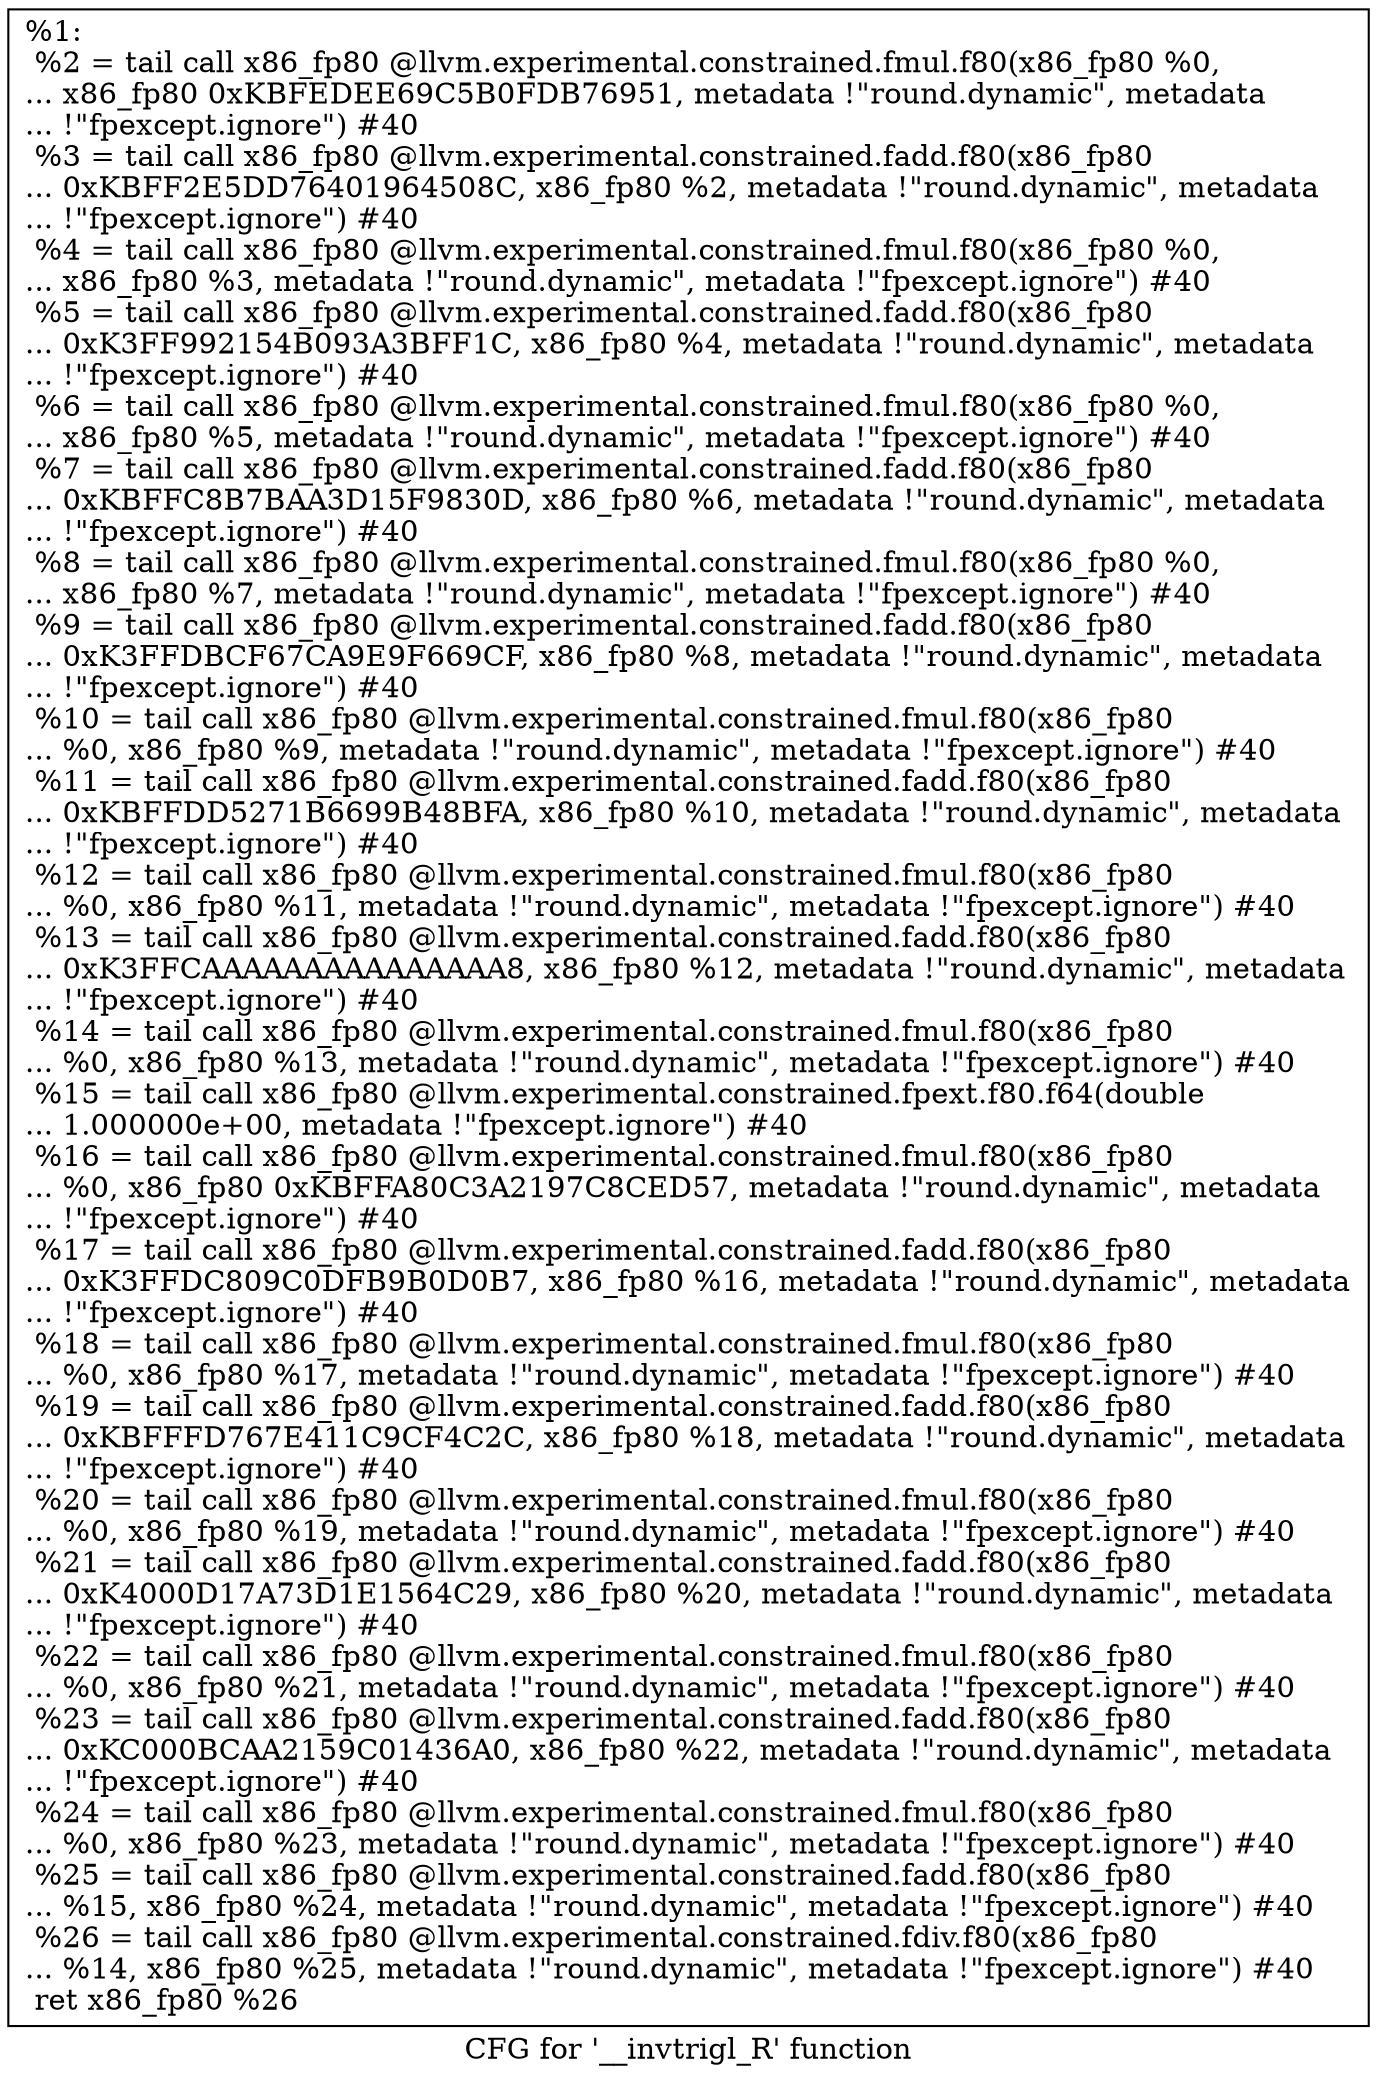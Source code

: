 digraph "CFG for '__invtrigl_R' function" {
	label="CFG for '__invtrigl_R' function";

	Node0x19c9250 [shape=record,label="{%1:\l  %2 = tail call x86_fp80 @llvm.experimental.constrained.fmul.f80(x86_fp80 %0,\l... x86_fp80 0xKBFEDEE69C5B0FDB76951, metadata !\"round.dynamic\", metadata\l... !\"fpexcept.ignore\") #40\l  %3 = tail call x86_fp80 @llvm.experimental.constrained.fadd.f80(x86_fp80\l... 0xKBFF2E5DD76401964508C, x86_fp80 %2, metadata !\"round.dynamic\", metadata\l... !\"fpexcept.ignore\") #40\l  %4 = tail call x86_fp80 @llvm.experimental.constrained.fmul.f80(x86_fp80 %0,\l... x86_fp80 %3, metadata !\"round.dynamic\", metadata !\"fpexcept.ignore\") #40\l  %5 = tail call x86_fp80 @llvm.experimental.constrained.fadd.f80(x86_fp80\l... 0xK3FF992154B093A3BFF1C, x86_fp80 %4, metadata !\"round.dynamic\", metadata\l... !\"fpexcept.ignore\") #40\l  %6 = tail call x86_fp80 @llvm.experimental.constrained.fmul.f80(x86_fp80 %0,\l... x86_fp80 %5, metadata !\"round.dynamic\", metadata !\"fpexcept.ignore\") #40\l  %7 = tail call x86_fp80 @llvm.experimental.constrained.fadd.f80(x86_fp80\l... 0xKBFFC8B7BAA3D15F9830D, x86_fp80 %6, metadata !\"round.dynamic\", metadata\l... !\"fpexcept.ignore\") #40\l  %8 = tail call x86_fp80 @llvm.experimental.constrained.fmul.f80(x86_fp80 %0,\l... x86_fp80 %7, metadata !\"round.dynamic\", metadata !\"fpexcept.ignore\") #40\l  %9 = tail call x86_fp80 @llvm.experimental.constrained.fadd.f80(x86_fp80\l... 0xK3FFDBCF67CA9E9F669CF, x86_fp80 %8, metadata !\"round.dynamic\", metadata\l... !\"fpexcept.ignore\") #40\l  %10 = tail call x86_fp80 @llvm.experimental.constrained.fmul.f80(x86_fp80\l... %0, x86_fp80 %9, metadata !\"round.dynamic\", metadata !\"fpexcept.ignore\") #40\l  %11 = tail call x86_fp80 @llvm.experimental.constrained.fadd.f80(x86_fp80\l... 0xKBFFDD5271B6699B48BFA, x86_fp80 %10, metadata !\"round.dynamic\", metadata\l... !\"fpexcept.ignore\") #40\l  %12 = tail call x86_fp80 @llvm.experimental.constrained.fmul.f80(x86_fp80\l... %0, x86_fp80 %11, metadata !\"round.dynamic\", metadata !\"fpexcept.ignore\") #40\l  %13 = tail call x86_fp80 @llvm.experimental.constrained.fadd.f80(x86_fp80\l... 0xK3FFCAAAAAAAAAAAAAAA8, x86_fp80 %12, metadata !\"round.dynamic\", metadata\l... !\"fpexcept.ignore\") #40\l  %14 = tail call x86_fp80 @llvm.experimental.constrained.fmul.f80(x86_fp80\l... %0, x86_fp80 %13, metadata !\"round.dynamic\", metadata !\"fpexcept.ignore\") #40\l  %15 = tail call x86_fp80 @llvm.experimental.constrained.fpext.f80.f64(double\l... 1.000000e+00, metadata !\"fpexcept.ignore\") #40\l  %16 = tail call x86_fp80 @llvm.experimental.constrained.fmul.f80(x86_fp80\l... %0, x86_fp80 0xKBFFA80C3A2197C8CED57, metadata !\"round.dynamic\", metadata\l... !\"fpexcept.ignore\") #40\l  %17 = tail call x86_fp80 @llvm.experimental.constrained.fadd.f80(x86_fp80\l... 0xK3FFDC809C0DFB9B0D0B7, x86_fp80 %16, metadata !\"round.dynamic\", metadata\l... !\"fpexcept.ignore\") #40\l  %18 = tail call x86_fp80 @llvm.experimental.constrained.fmul.f80(x86_fp80\l... %0, x86_fp80 %17, metadata !\"round.dynamic\", metadata !\"fpexcept.ignore\") #40\l  %19 = tail call x86_fp80 @llvm.experimental.constrained.fadd.f80(x86_fp80\l... 0xKBFFFD767E411C9CF4C2C, x86_fp80 %18, metadata !\"round.dynamic\", metadata\l... !\"fpexcept.ignore\") #40\l  %20 = tail call x86_fp80 @llvm.experimental.constrained.fmul.f80(x86_fp80\l... %0, x86_fp80 %19, metadata !\"round.dynamic\", metadata !\"fpexcept.ignore\") #40\l  %21 = tail call x86_fp80 @llvm.experimental.constrained.fadd.f80(x86_fp80\l... 0xK4000D17A73D1E1564C29, x86_fp80 %20, metadata !\"round.dynamic\", metadata\l... !\"fpexcept.ignore\") #40\l  %22 = tail call x86_fp80 @llvm.experimental.constrained.fmul.f80(x86_fp80\l... %0, x86_fp80 %21, metadata !\"round.dynamic\", metadata !\"fpexcept.ignore\") #40\l  %23 = tail call x86_fp80 @llvm.experimental.constrained.fadd.f80(x86_fp80\l... 0xKC000BCAA2159C01436A0, x86_fp80 %22, metadata !\"round.dynamic\", metadata\l... !\"fpexcept.ignore\") #40\l  %24 = tail call x86_fp80 @llvm.experimental.constrained.fmul.f80(x86_fp80\l... %0, x86_fp80 %23, metadata !\"round.dynamic\", metadata !\"fpexcept.ignore\") #40\l  %25 = tail call x86_fp80 @llvm.experimental.constrained.fadd.f80(x86_fp80\l... %15, x86_fp80 %24, metadata !\"round.dynamic\", metadata !\"fpexcept.ignore\") #40\l  %26 = tail call x86_fp80 @llvm.experimental.constrained.fdiv.f80(x86_fp80\l... %14, x86_fp80 %25, metadata !\"round.dynamic\", metadata !\"fpexcept.ignore\") #40\l  ret x86_fp80 %26\l}"];
}
